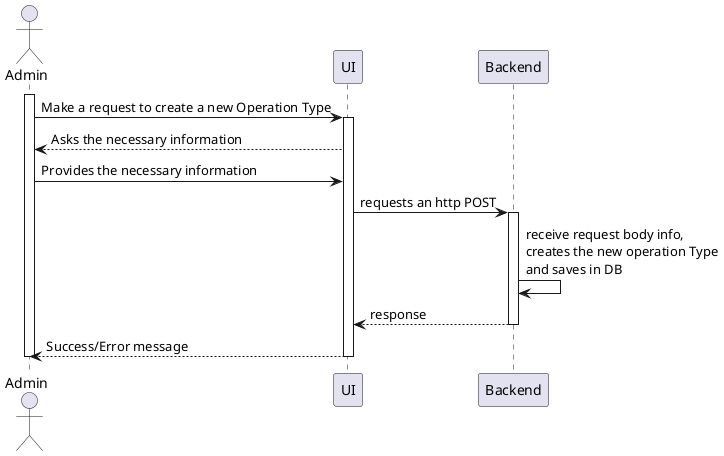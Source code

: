 
```plantuml
@startuml Process_View
actor Admin 
participant UI  as UI
participant Backend as backend

activate Admin

Admin -> UI: Make a request to create a new Operation Type
activate UI
UI --> Admin : Asks the necessary information
Admin -> UI: Provides the necessary information
UI -> backend : requests an http POST
activate backend
backend -> backend : receive request body info,\ncreates the new operation Type\nand saves in DB
backend --> UI : response
deactivate backend
UI --> Admin : Success/Error message
deactivate UI
deactivate Admin

@enduml
```